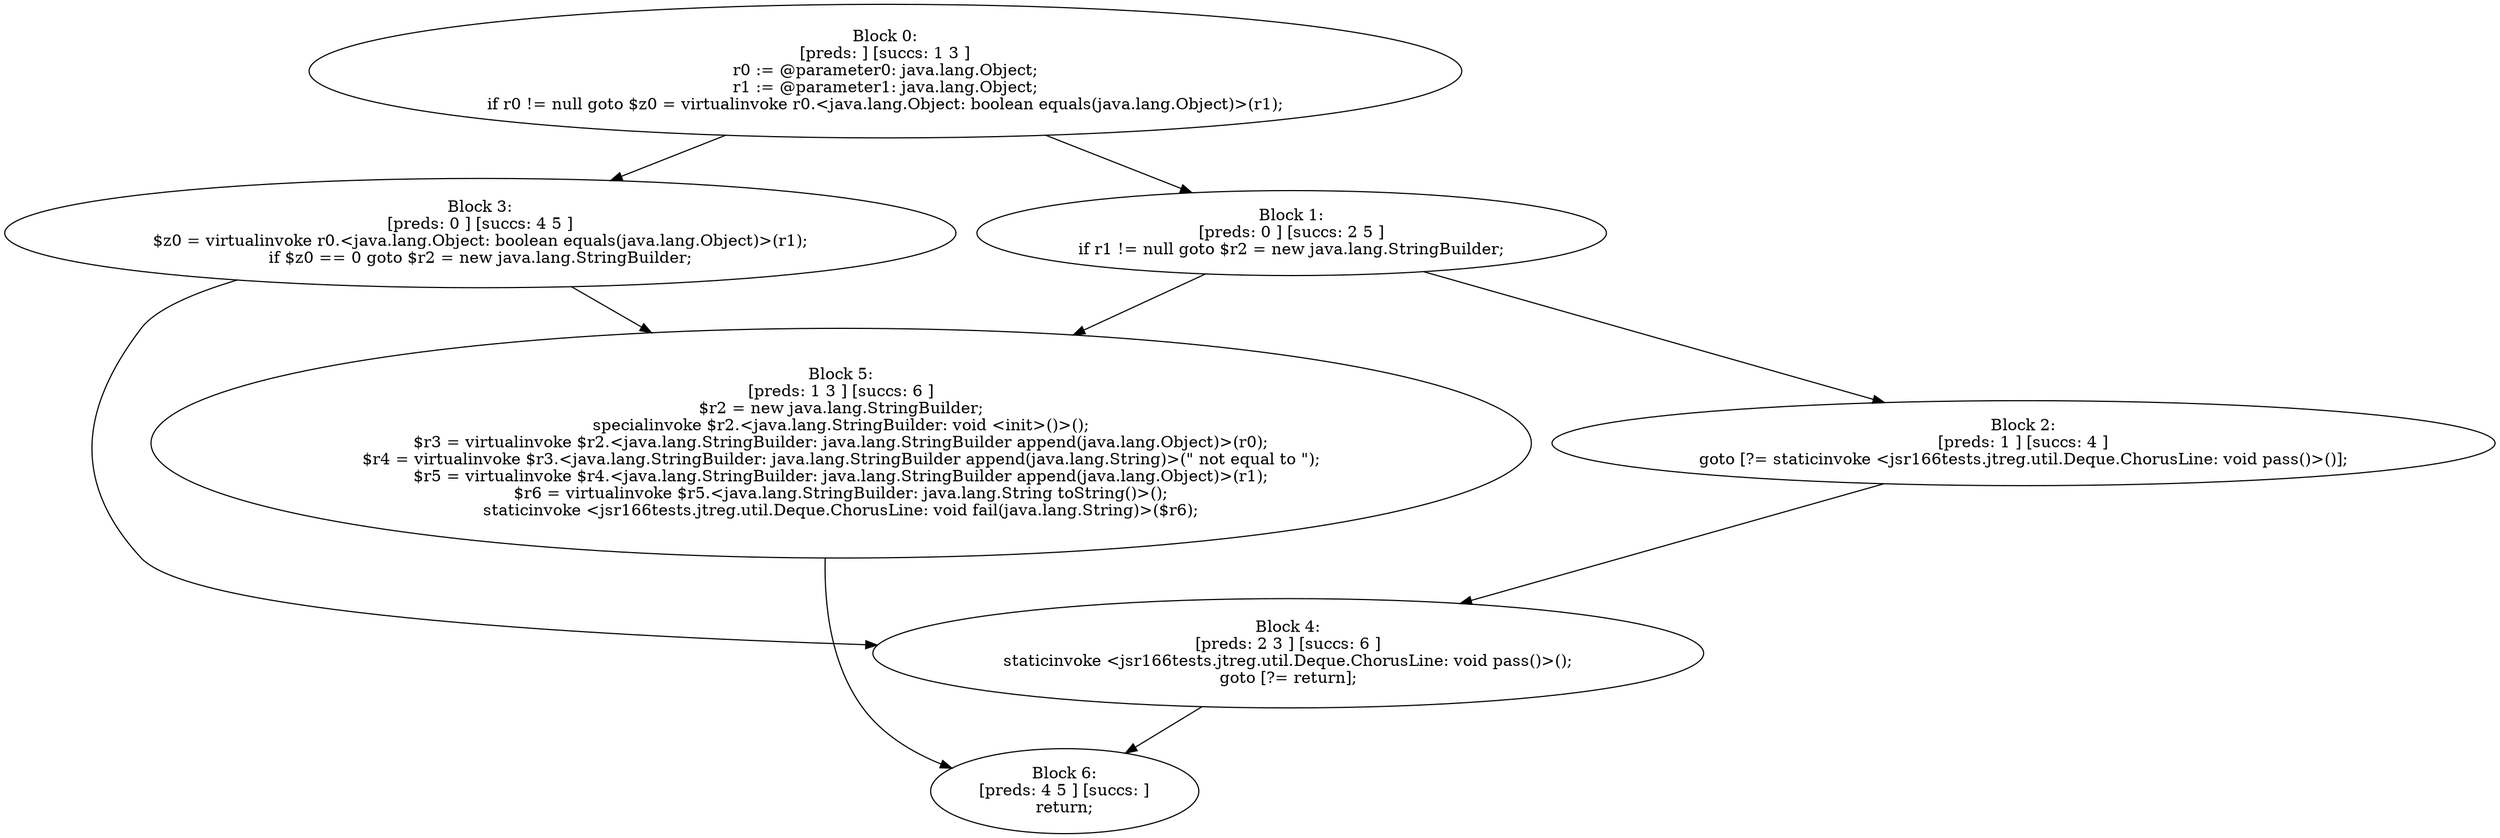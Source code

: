 digraph "unitGraph" {
    "Block 0:
[preds: ] [succs: 1 3 ]
r0 := @parameter0: java.lang.Object;
r1 := @parameter1: java.lang.Object;
if r0 != null goto $z0 = virtualinvoke r0.<java.lang.Object: boolean equals(java.lang.Object)>(r1);
"
    "Block 1:
[preds: 0 ] [succs: 2 5 ]
if r1 != null goto $r2 = new java.lang.StringBuilder;
"
    "Block 2:
[preds: 1 ] [succs: 4 ]
goto [?= staticinvoke <jsr166tests.jtreg.util.Deque.ChorusLine: void pass()>()];
"
    "Block 3:
[preds: 0 ] [succs: 4 5 ]
$z0 = virtualinvoke r0.<java.lang.Object: boolean equals(java.lang.Object)>(r1);
if $z0 == 0 goto $r2 = new java.lang.StringBuilder;
"
    "Block 4:
[preds: 2 3 ] [succs: 6 ]
staticinvoke <jsr166tests.jtreg.util.Deque.ChorusLine: void pass()>();
goto [?= return];
"
    "Block 5:
[preds: 1 3 ] [succs: 6 ]
$r2 = new java.lang.StringBuilder;
specialinvoke $r2.<java.lang.StringBuilder: void <init>()>();
$r3 = virtualinvoke $r2.<java.lang.StringBuilder: java.lang.StringBuilder append(java.lang.Object)>(r0);
$r4 = virtualinvoke $r3.<java.lang.StringBuilder: java.lang.StringBuilder append(java.lang.String)>(\" not equal to \");
$r5 = virtualinvoke $r4.<java.lang.StringBuilder: java.lang.StringBuilder append(java.lang.Object)>(r1);
$r6 = virtualinvoke $r5.<java.lang.StringBuilder: java.lang.String toString()>();
staticinvoke <jsr166tests.jtreg.util.Deque.ChorusLine: void fail(java.lang.String)>($r6);
"
    "Block 6:
[preds: 4 5 ] [succs: ]
return;
"
    "Block 0:
[preds: ] [succs: 1 3 ]
r0 := @parameter0: java.lang.Object;
r1 := @parameter1: java.lang.Object;
if r0 != null goto $z0 = virtualinvoke r0.<java.lang.Object: boolean equals(java.lang.Object)>(r1);
"->"Block 1:
[preds: 0 ] [succs: 2 5 ]
if r1 != null goto $r2 = new java.lang.StringBuilder;
";
    "Block 0:
[preds: ] [succs: 1 3 ]
r0 := @parameter0: java.lang.Object;
r1 := @parameter1: java.lang.Object;
if r0 != null goto $z0 = virtualinvoke r0.<java.lang.Object: boolean equals(java.lang.Object)>(r1);
"->"Block 3:
[preds: 0 ] [succs: 4 5 ]
$z0 = virtualinvoke r0.<java.lang.Object: boolean equals(java.lang.Object)>(r1);
if $z0 == 0 goto $r2 = new java.lang.StringBuilder;
";
    "Block 1:
[preds: 0 ] [succs: 2 5 ]
if r1 != null goto $r2 = new java.lang.StringBuilder;
"->"Block 2:
[preds: 1 ] [succs: 4 ]
goto [?= staticinvoke <jsr166tests.jtreg.util.Deque.ChorusLine: void pass()>()];
";
    "Block 1:
[preds: 0 ] [succs: 2 5 ]
if r1 != null goto $r2 = new java.lang.StringBuilder;
"->"Block 5:
[preds: 1 3 ] [succs: 6 ]
$r2 = new java.lang.StringBuilder;
specialinvoke $r2.<java.lang.StringBuilder: void <init>()>();
$r3 = virtualinvoke $r2.<java.lang.StringBuilder: java.lang.StringBuilder append(java.lang.Object)>(r0);
$r4 = virtualinvoke $r3.<java.lang.StringBuilder: java.lang.StringBuilder append(java.lang.String)>(\" not equal to \");
$r5 = virtualinvoke $r4.<java.lang.StringBuilder: java.lang.StringBuilder append(java.lang.Object)>(r1);
$r6 = virtualinvoke $r5.<java.lang.StringBuilder: java.lang.String toString()>();
staticinvoke <jsr166tests.jtreg.util.Deque.ChorusLine: void fail(java.lang.String)>($r6);
";
    "Block 2:
[preds: 1 ] [succs: 4 ]
goto [?= staticinvoke <jsr166tests.jtreg.util.Deque.ChorusLine: void pass()>()];
"->"Block 4:
[preds: 2 3 ] [succs: 6 ]
staticinvoke <jsr166tests.jtreg.util.Deque.ChorusLine: void pass()>();
goto [?= return];
";
    "Block 3:
[preds: 0 ] [succs: 4 5 ]
$z0 = virtualinvoke r0.<java.lang.Object: boolean equals(java.lang.Object)>(r1);
if $z0 == 0 goto $r2 = new java.lang.StringBuilder;
"->"Block 4:
[preds: 2 3 ] [succs: 6 ]
staticinvoke <jsr166tests.jtreg.util.Deque.ChorusLine: void pass()>();
goto [?= return];
";
    "Block 3:
[preds: 0 ] [succs: 4 5 ]
$z0 = virtualinvoke r0.<java.lang.Object: boolean equals(java.lang.Object)>(r1);
if $z0 == 0 goto $r2 = new java.lang.StringBuilder;
"->"Block 5:
[preds: 1 3 ] [succs: 6 ]
$r2 = new java.lang.StringBuilder;
specialinvoke $r2.<java.lang.StringBuilder: void <init>()>();
$r3 = virtualinvoke $r2.<java.lang.StringBuilder: java.lang.StringBuilder append(java.lang.Object)>(r0);
$r4 = virtualinvoke $r3.<java.lang.StringBuilder: java.lang.StringBuilder append(java.lang.String)>(\" not equal to \");
$r5 = virtualinvoke $r4.<java.lang.StringBuilder: java.lang.StringBuilder append(java.lang.Object)>(r1);
$r6 = virtualinvoke $r5.<java.lang.StringBuilder: java.lang.String toString()>();
staticinvoke <jsr166tests.jtreg.util.Deque.ChorusLine: void fail(java.lang.String)>($r6);
";
    "Block 4:
[preds: 2 3 ] [succs: 6 ]
staticinvoke <jsr166tests.jtreg.util.Deque.ChorusLine: void pass()>();
goto [?= return];
"->"Block 6:
[preds: 4 5 ] [succs: ]
return;
";
    "Block 5:
[preds: 1 3 ] [succs: 6 ]
$r2 = new java.lang.StringBuilder;
specialinvoke $r2.<java.lang.StringBuilder: void <init>()>();
$r3 = virtualinvoke $r2.<java.lang.StringBuilder: java.lang.StringBuilder append(java.lang.Object)>(r0);
$r4 = virtualinvoke $r3.<java.lang.StringBuilder: java.lang.StringBuilder append(java.lang.String)>(\" not equal to \");
$r5 = virtualinvoke $r4.<java.lang.StringBuilder: java.lang.StringBuilder append(java.lang.Object)>(r1);
$r6 = virtualinvoke $r5.<java.lang.StringBuilder: java.lang.String toString()>();
staticinvoke <jsr166tests.jtreg.util.Deque.ChorusLine: void fail(java.lang.String)>($r6);
"->"Block 6:
[preds: 4 5 ] [succs: ]
return;
";
}
